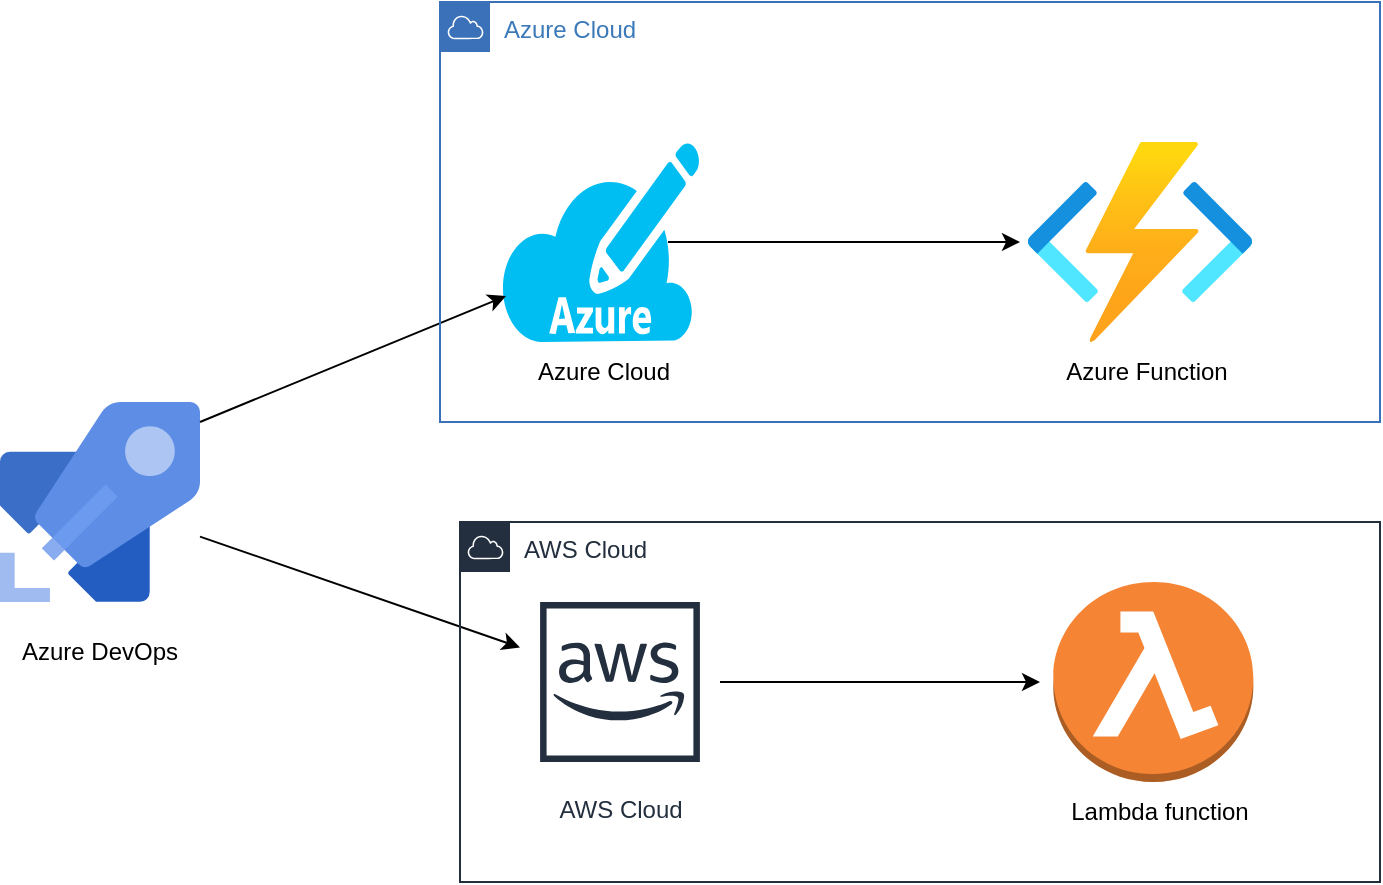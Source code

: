 <mxfile version="22.0.8" type="device">
  <diagram name="Σελίδα-1" id="3_NOXS34QN6qMDZ3nD-A">
    <mxGraphModel dx="1434" dy="765" grid="1" gridSize="10" guides="1" tooltips="1" connect="1" arrows="1" fold="1" page="1" pageScale="1" pageWidth="827" pageHeight="1169" math="0" shadow="0">
      <root>
        <mxCell id="0" />
        <mxCell id="1" parent="0" />
        <mxCell id="EPxari9Zk-YAvU57Mlnv-1" value="" style="verticalLabelPosition=bottom;html=1;verticalAlign=top;align=center;strokeColor=none;fillColor=#00BEF2;shape=mxgraph.azure.azure_subscription;" vertex="1" parent="1">
          <mxGeometry x="340" y="80" width="100" height="100" as="geometry" />
        </mxCell>
        <mxCell id="EPxari9Zk-YAvU57Mlnv-3" value="" style="outlineConnect=0;dashed=0;verticalLabelPosition=bottom;verticalAlign=top;align=center;html=1;shape=mxgraph.aws3.lambda_function;fillColor=#F58534;gradientColor=none;" vertex="1" parent="1">
          <mxGeometry x="616.67" y="300" width="100" height="100" as="geometry" />
        </mxCell>
        <mxCell id="EPxari9Zk-YAvU57Mlnv-4" value="" style="image;aspect=fixed;html=1;points=[];align=center;fontSize=12;image=img/lib/azure2/compute/Function_Apps.svg;" vertex="1" parent="1">
          <mxGeometry x="603.33" y="80" width="113.34" height="100" as="geometry" />
        </mxCell>
        <mxCell id="EPxari9Zk-YAvU57Mlnv-13" style="edgeStyle=orthogonalEdgeStyle;rounded=0;orthogonalLoop=1;jettySize=auto;html=1;" edge="1" parent="1" source="EPxari9Zk-YAvU57Mlnv-5">
          <mxGeometry relative="1" as="geometry">
            <mxPoint x="610" y="350" as="targetPoint" />
          </mxGeometry>
        </mxCell>
        <mxCell id="EPxari9Zk-YAvU57Mlnv-5" value="AWS Cloud" style="sketch=0;outlineConnect=0;fontColor=#232F3E;gradientColor=none;strokeColor=#232F3E;fillColor=#ffffff;dashed=0;verticalLabelPosition=bottom;verticalAlign=top;align=center;html=1;fontSize=12;fontStyle=0;shape=mxgraph.aws4.resourceIcon;resIcon=mxgraph.aws4.aws_cloud;" vertex="1" parent="1">
          <mxGeometry x="350" y="300" width="100" height="100" as="geometry" />
        </mxCell>
        <mxCell id="EPxari9Zk-YAvU57Mlnv-6" value="" style="image;sketch=0;aspect=fixed;html=1;points=[];align=center;fontSize=12;image=img/lib/mscae/Azure_Pipelines.svg;" vertex="1" parent="1">
          <mxGeometry x="90" y="210" width="100" height="100" as="geometry" />
        </mxCell>
        <mxCell id="EPxari9Zk-YAvU57Mlnv-9" value="" style="endArrow=classic;html=1;rounded=0;entryX=0.03;entryY=0.77;entryDx=0;entryDy=0;entryPerimeter=0;" edge="1" parent="1" target="EPxari9Zk-YAvU57Mlnv-1">
          <mxGeometry width="50" height="50" relative="1" as="geometry">
            <mxPoint x="190" y="220" as="sourcePoint" />
            <mxPoint x="240" y="170" as="targetPoint" />
          </mxGeometry>
        </mxCell>
        <mxCell id="EPxari9Zk-YAvU57Mlnv-10" value="" style="endArrow=classic;html=1;rounded=0;" edge="1" parent="1" source="EPxari9Zk-YAvU57Mlnv-6" target="EPxari9Zk-YAvU57Mlnv-5">
          <mxGeometry width="50" height="50" relative="1" as="geometry">
            <mxPoint x="200" y="230" as="sourcePoint" />
            <mxPoint x="353" y="167" as="targetPoint" />
          </mxGeometry>
        </mxCell>
        <mxCell id="EPxari9Zk-YAvU57Mlnv-12" value="" style="endArrow=classic;html=1;rounded=0;exitX=0.84;exitY=0.5;exitDx=0;exitDy=0;exitPerimeter=0;" edge="1" parent="1" source="EPxari9Zk-YAvU57Mlnv-1">
          <mxGeometry width="50" height="50" relative="1" as="geometry">
            <mxPoint x="480" y="130" as="sourcePoint" />
            <mxPoint x="600" y="130" as="targetPoint" />
          </mxGeometry>
        </mxCell>
        <mxCell id="EPxari9Zk-YAvU57Mlnv-15" value="AWS Cloud" style="points=[[0,0],[0.25,0],[0.5,0],[0.75,0],[1,0],[1,0.25],[1,0.5],[1,0.75],[1,1],[0.75,1],[0.5,1],[0.25,1],[0,1],[0,0.75],[0,0.5],[0,0.25]];outlineConnect=0;gradientColor=none;html=1;whiteSpace=wrap;fontSize=12;fontStyle=0;container=1;pointerEvents=0;collapsible=0;recursiveResize=0;shape=mxgraph.aws4.group;grIcon=mxgraph.aws4.group_aws_cloud;strokeColor=#232F3E;fillColor=none;verticalAlign=top;align=left;spacingLeft=30;fontColor=#232F3E;dashed=0;" vertex="1" parent="1">
          <mxGeometry x="320" y="270" width="460" height="180" as="geometry" />
        </mxCell>
        <mxCell id="EPxari9Zk-YAvU57Mlnv-18" value="Lambda function" style="text;html=1;strokeColor=none;fillColor=none;align=center;verticalAlign=middle;whiteSpace=wrap;rounded=0;" vertex="1" parent="EPxari9Zk-YAvU57Mlnv-15">
          <mxGeometry x="300" y="130" width="100" height="30" as="geometry" />
        </mxCell>
        <mxCell id="EPxari9Zk-YAvU57Mlnv-16" value="Azure Cloud" style="sketch=0;outlineConnect=0;gradientColor=none;html=1;whiteSpace=wrap;fontSize=12;fontStyle=0;shape=mxgraph.aws4.group;grIcon=mxgraph.aws4.group_aws_cloud;strokeColor=#3B71B8;fillColor=none;verticalAlign=top;align=left;spacingLeft=30;fontColor=#3B79B8;dashed=0;" vertex="1" parent="1">
          <mxGeometry x="310" y="10" width="470" height="210" as="geometry" />
        </mxCell>
        <mxCell id="EPxari9Zk-YAvU57Mlnv-17" value="Azure DevOps" style="text;html=1;strokeColor=none;fillColor=none;align=center;verticalAlign=middle;whiteSpace=wrap;rounded=0;" vertex="1" parent="1">
          <mxGeometry x="90" y="320" width="100" height="30" as="geometry" />
        </mxCell>
        <mxCell id="EPxari9Zk-YAvU57Mlnv-19" value="Azure Function" style="text;html=1;strokeColor=none;fillColor=none;align=center;verticalAlign=middle;whiteSpace=wrap;rounded=0;" vertex="1" parent="1">
          <mxGeometry x="616.67" y="180" width="93.33" height="30" as="geometry" />
        </mxCell>
        <mxCell id="EPxari9Zk-YAvU57Mlnv-20" value="Azure Cloud" style="text;html=1;strokeColor=none;fillColor=none;align=center;verticalAlign=middle;whiteSpace=wrap;rounded=0;" vertex="1" parent="1">
          <mxGeometry x="354" y="180" width="76" height="30" as="geometry" />
        </mxCell>
      </root>
    </mxGraphModel>
  </diagram>
</mxfile>
